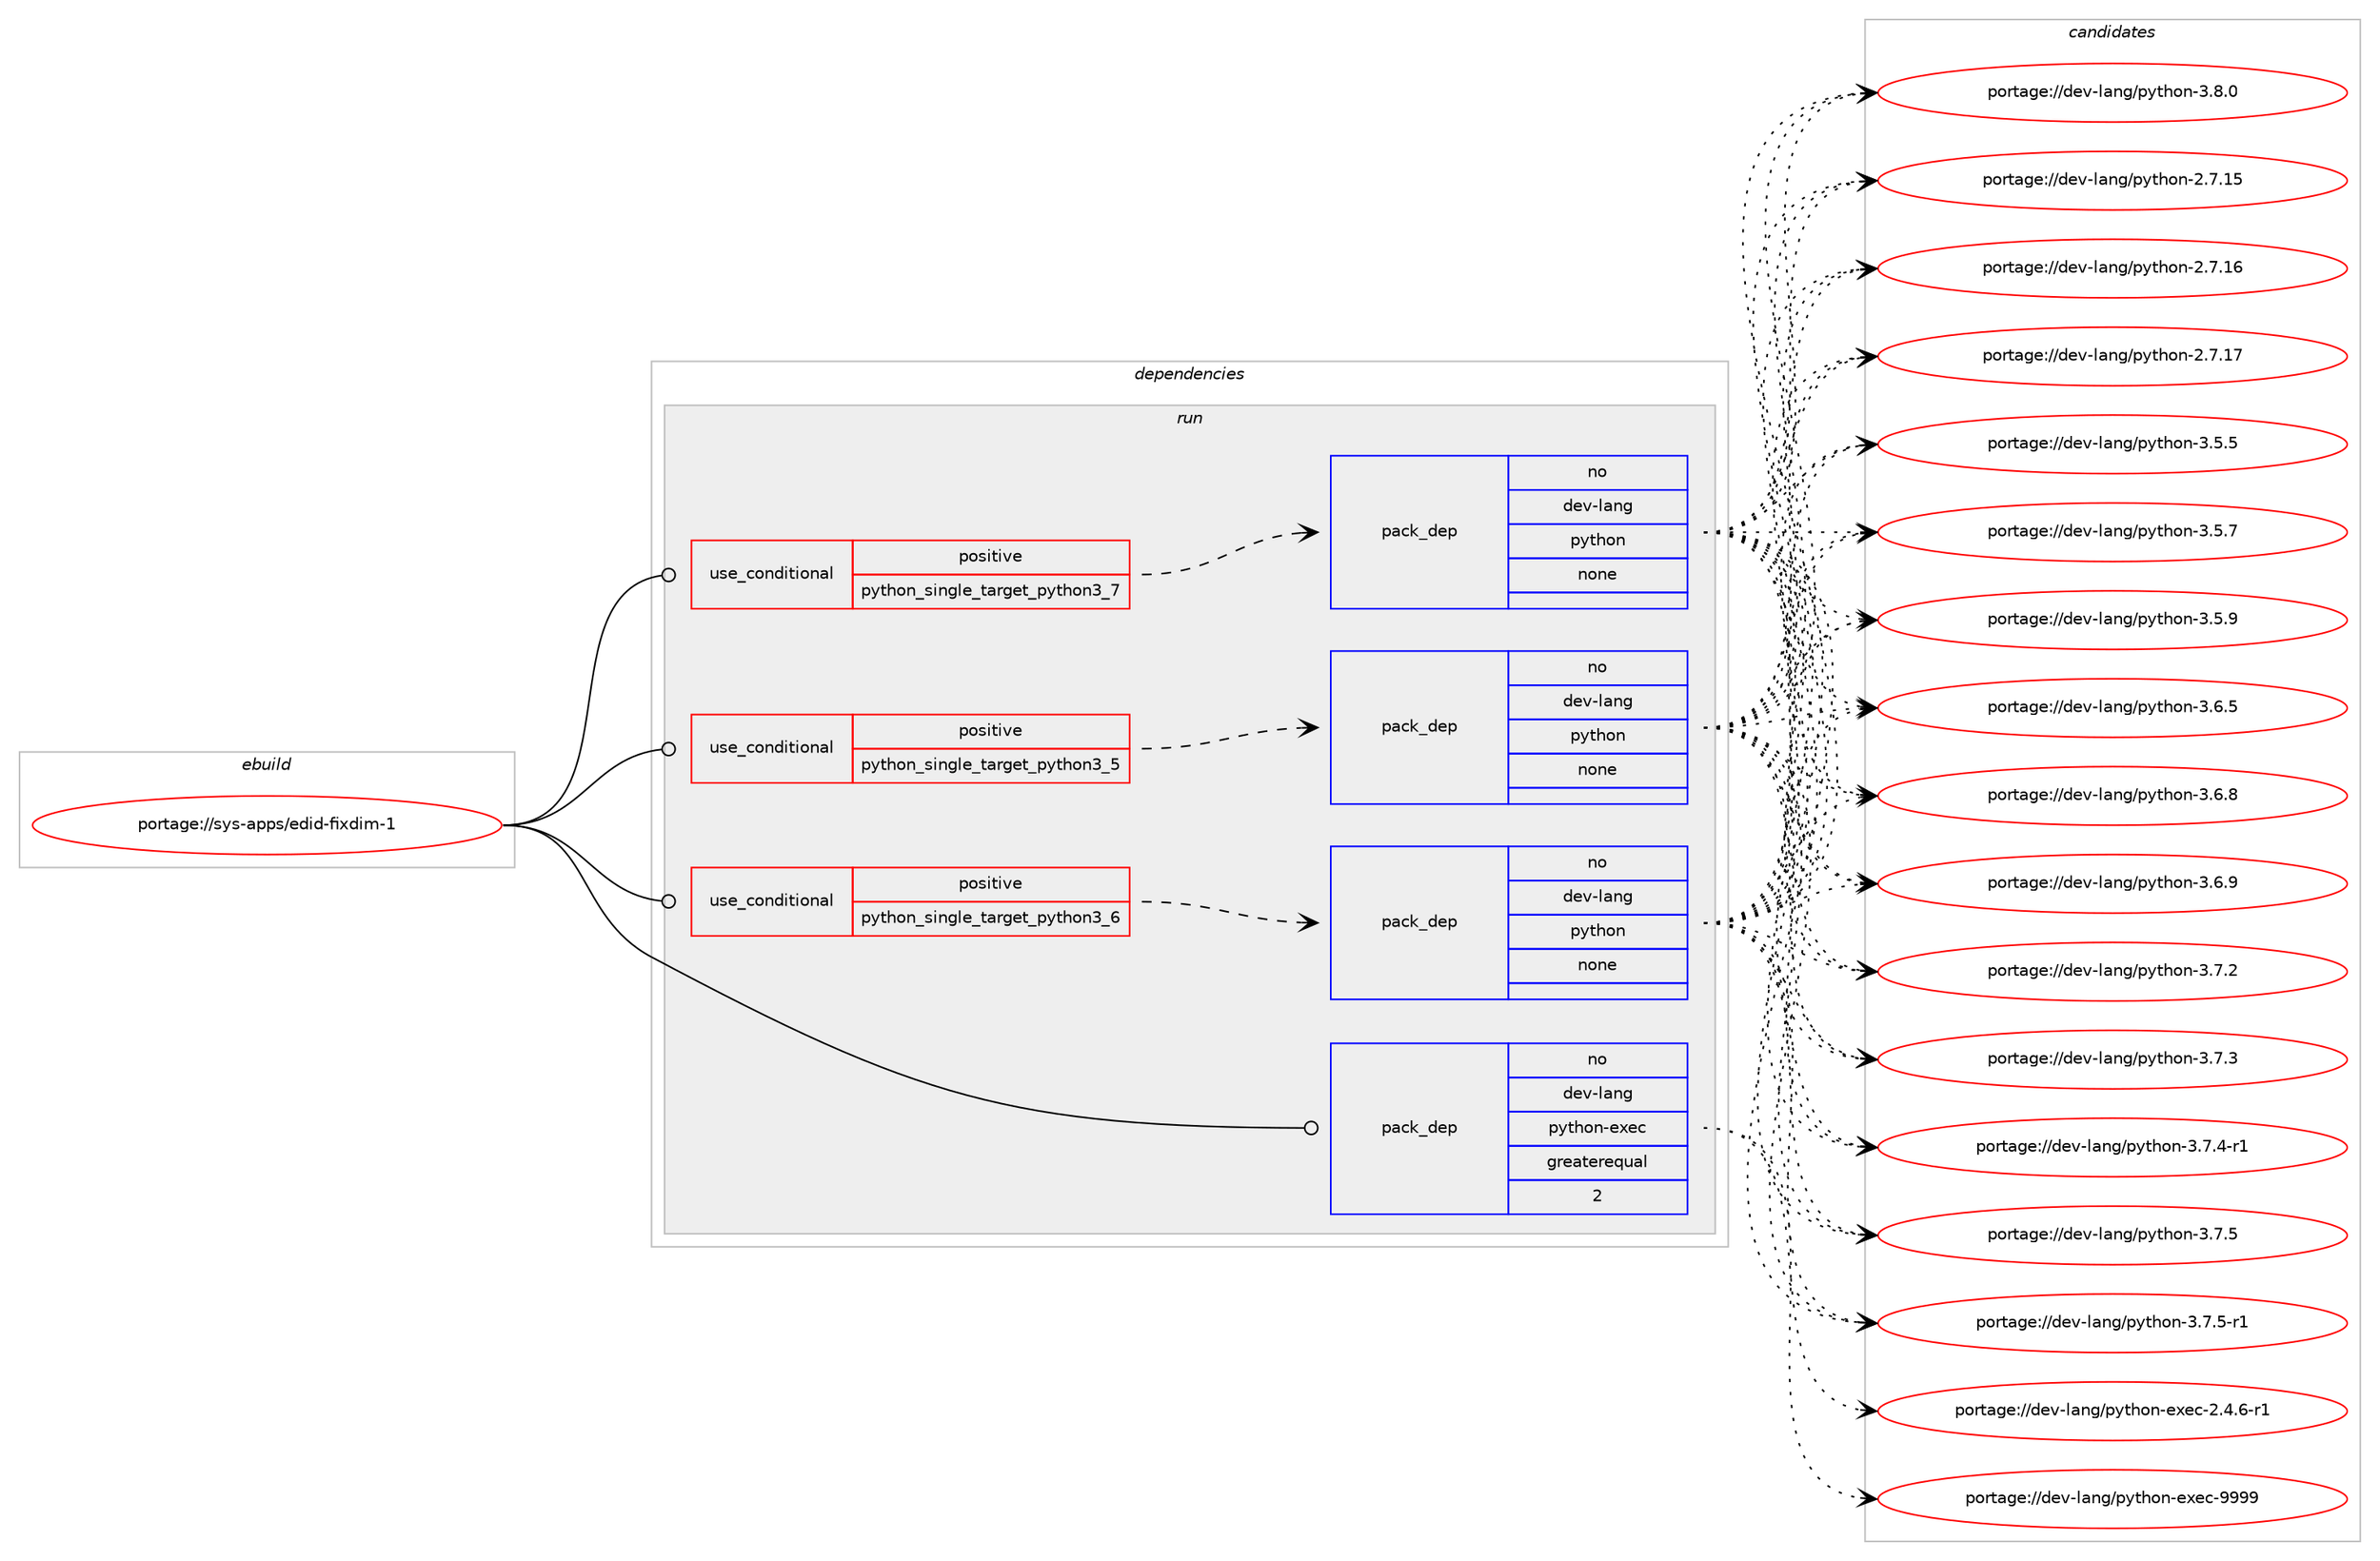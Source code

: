 digraph prolog {

# *************
# Graph options
# *************

newrank=true;
concentrate=true;
compound=true;
graph [rankdir=LR,fontname=Helvetica,fontsize=10,ranksep=1.5];#, ranksep=2.5, nodesep=0.2];
edge  [arrowhead=vee];
node  [fontname=Helvetica,fontsize=10];

# **********
# The ebuild
# **********

subgraph cluster_leftcol {
color=gray;
rank=same;
label=<<i>ebuild</i>>;
id [label="portage://sys-apps/edid-fixdim-1", color=red, width=4, href="../sys-apps/edid-fixdim-1.svg"];
}

# ****************
# The dependencies
# ****************

subgraph cluster_midcol {
color=gray;
label=<<i>dependencies</i>>;
subgraph cluster_compile {
fillcolor="#eeeeee";
style=filled;
label=<<i>compile</i>>;
}
subgraph cluster_compileandrun {
fillcolor="#eeeeee";
style=filled;
label=<<i>compile and run</i>>;
}
subgraph cluster_run {
fillcolor="#eeeeee";
style=filled;
label=<<i>run</i>>;
subgraph cond98898 {
dependency407309 [label=<<TABLE BORDER="0" CELLBORDER="1" CELLSPACING="0" CELLPADDING="4"><TR><TD ROWSPAN="3" CELLPADDING="10">use_conditional</TD></TR><TR><TD>positive</TD></TR><TR><TD>python_single_target_python3_5</TD></TR></TABLE>>, shape=none, color=red];
subgraph pack301596 {
dependency407310 [label=<<TABLE BORDER="0" CELLBORDER="1" CELLSPACING="0" CELLPADDING="4" WIDTH="220"><TR><TD ROWSPAN="6" CELLPADDING="30">pack_dep</TD></TR><TR><TD WIDTH="110">no</TD></TR><TR><TD>dev-lang</TD></TR><TR><TD>python</TD></TR><TR><TD>none</TD></TR><TR><TD></TD></TR></TABLE>>, shape=none, color=blue];
}
dependency407309:e -> dependency407310:w [weight=20,style="dashed",arrowhead="vee"];
}
id:e -> dependency407309:w [weight=20,style="solid",arrowhead="odot"];
subgraph cond98899 {
dependency407311 [label=<<TABLE BORDER="0" CELLBORDER="1" CELLSPACING="0" CELLPADDING="4"><TR><TD ROWSPAN="3" CELLPADDING="10">use_conditional</TD></TR><TR><TD>positive</TD></TR><TR><TD>python_single_target_python3_6</TD></TR></TABLE>>, shape=none, color=red];
subgraph pack301597 {
dependency407312 [label=<<TABLE BORDER="0" CELLBORDER="1" CELLSPACING="0" CELLPADDING="4" WIDTH="220"><TR><TD ROWSPAN="6" CELLPADDING="30">pack_dep</TD></TR><TR><TD WIDTH="110">no</TD></TR><TR><TD>dev-lang</TD></TR><TR><TD>python</TD></TR><TR><TD>none</TD></TR><TR><TD></TD></TR></TABLE>>, shape=none, color=blue];
}
dependency407311:e -> dependency407312:w [weight=20,style="dashed",arrowhead="vee"];
}
id:e -> dependency407311:w [weight=20,style="solid",arrowhead="odot"];
subgraph cond98900 {
dependency407313 [label=<<TABLE BORDER="0" CELLBORDER="1" CELLSPACING="0" CELLPADDING="4"><TR><TD ROWSPAN="3" CELLPADDING="10">use_conditional</TD></TR><TR><TD>positive</TD></TR><TR><TD>python_single_target_python3_7</TD></TR></TABLE>>, shape=none, color=red];
subgraph pack301598 {
dependency407314 [label=<<TABLE BORDER="0" CELLBORDER="1" CELLSPACING="0" CELLPADDING="4" WIDTH="220"><TR><TD ROWSPAN="6" CELLPADDING="30">pack_dep</TD></TR><TR><TD WIDTH="110">no</TD></TR><TR><TD>dev-lang</TD></TR><TR><TD>python</TD></TR><TR><TD>none</TD></TR><TR><TD></TD></TR></TABLE>>, shape=none, color=blue];
}
dependency407313:e -> dependency407314:w [weight=20,style="dashed",arrowhead="vee"];
}
id:e -> dependency407313:w [weight=20,style="solid",arrowhead="odot"];
subgraph pack301599 {
dependency407315 [label=<<TABLE BORDER="0" CELLBORDER="1" CELLSPACING="0" CELLPADDING="4" WIDTH="220"><TR><TD ROWSPAN="6" CELLPADDING="30">pack_dep</TD></TR><TR><TD WIDTH="110">no</TD></TR><TR><TD>dev-lang</TD></TR><TR><TD>python-exec</TD></TR><TR><TD>greaterequal</TD></TR><TR><TD>2</TD></TR></TABLE>>, shape=none, color=blue];
}
id:e -> dependency407315:w [weight=20,style="solid",arrowhead="odot"];
}
}

# **************
# The candidates
# **************

subgraph cluster_choices {
rank=same;
color=gray;
label=<<i>candidates</i>>;

subgraph choice301596 {
color=black;
nodesep=1;
choiceportage10010111845108971101034711212111610411111045504655464953 [label="portage://dev-lang/python-2.7.15", color=red, width=4,href="../dev-lang/python-2.7.15.svg"];
choiceportage10010111845108971101034711212111610411111045504655464954 [label="portage://dev-lang/python-2.7.16", color=red, width=4,href="../dev-lang/python-2.7.16.svg"];
choiceportage10010111845108971101034711212111610411111045504655464955 [label="portage://dev-lang/python-2.7.17", color=red, width=4,href="../dev-lang/python-2.7.17.svg"];
choiceportage100101118451089711010347112121116104111110455146534653 [label="portage://dev-lang/python-3.5.5", color=red, width=4,href="../dev-lang/python-3.5.5.svg"];
choiceportage100101118451089711010347112121116104111110455146534655 [label="portage://dev-lang/python-3.5.7", color=red, width=4,href="../dev-lang/python-3.5.7.svg"];
choiceportage100101118451089711010347112121116104111110455146534657 [label="portage://dev-lang/python-3.5.9", color=red, width=4,href="../dev-lang/python-3.5.9.svg"];
choiceportage100101118451089711010347112121116104111110455146544653 [label="portage://dev-lang/python-3.6.5", color=red, width=4,href="../dev-lang/python-3.6.5.svg"];
choiceportage100101118451089711010347112121116104111110455146544656 [label="portage://dev-lang/python-3.6.8", color=red, width=4,href="../dev-lang/python-3.6.8.svg"];
choiceportage100101118451089711010347112121116104111110455146544657 [label="portage://dev-lang/python-3.6.9", color=red, width=4,href="../dev-lang/python-3.6.9.svg"];
choiceportage100101118451089711010347112121116104111110455146554650 [label="portage://dev-lang/python-3.7.2", color=red, width=4,href="../dev-lang/python-3.7.2.svg"];
choiceportage100101118451089711010347112121116104111110455146554651 [label="portage://dev-lang/python-3.7.3", color=red, width=4,href="../dev-lang/python-3.7.3.svg"];
choiceportage1001011184510897110103471121211161041111104551465546524511449 [label="portage://dev-lang/python-3.7.4-r1", color=red, width=4,href="../dev-lang/python-3.7.4-r1.svg"];
choiceportage100101118451089711010347112121116104111110455146554653 [label="portage://dev-lang/python-3.7.5", color=red, width=4,href="../dev-lang/python-3.7.5.svg"];
choiceportage1001011184510897110103471121211161041111104551465546534511449 [label="portage://dev-lang/python-3.7.5-r1", color=red, width=4,href="../dev-lang/python-3.7.5-r1.svg"];
choiceportage100101118451089711010347112121116104111110455146564648 [label="portage://dev-lang/python-3.8.0", color=red, width=4,href="../dev-lang/python-3.8.0.svg"];
dependency407310:e -> choiceportage10010111845108971101034711212111610411111045504655464953:w [style=dotted,weight="100"];
dependency407310:e -> choiceportage10010111845108971101034711212111610411111045504655464954:w [style=dotted,weight="100"];
dependency407310:e -> choiceportage10010111845108971101034711212111610411111045504655464955:w [style=dotted,weight="100"];
dependency407310:e -> choiceportage100101118451089711010347112121116104111110455146534653:w [style=dotted,weight="100"];
dependency407310:e -> choiceportage100101118451089711010347112121116104111110455146534655:w [style=dotted,weight="100"];
dependency407310:e -> choiceportage100101118451089711010347112121116104111110455146534657:w [style=dotted,weight="100"];
dependency407310:e -> choiceportage100101118451089711010347112121116104111110455146544653:w [style=dotted,weight="100"];
dependency407310:e -> choiceportage100101118451089711010347112121116104111110455146544656:w [style=dotted,weight="100"];
dependency407310:e -> choiceportage100101118451089711010347112121116104111110455146544657:w [style=dotted,weight="100"];
dependency407310:e -> choiceportage100101118451089711010347112121116104111110455146554650:w [style=dotted,weight="100"];
dependency407310:e -> choiceportage100101118451089711010347112121116104111110455146554651:w [style=dotted,weight="100"];
dependency407310:e -> choiceportage1001011184510897110103471121211161041111104551465546524511449:w [style=dotted,weight="100"];
dependency407310:e -> choiceportage100101118451089711010347112121116104111110455146554653:w [style=dotted,weight="100"];
dependency407310:e -> choiceportage1001011184510897110103471121211161041111104551465546534511449:w [style=dotted,weight="100"];
dependency407310:e -> choiceportage100101118451089711010347112121116104111110455146564648:w [style=dotted,weight="100"];
}
subgraph choice301597 {
color=black;
nodesep=1;
choiceportage10010111845108971101034711212111610411111045504655464953 [label="portage://dev-lang/python-2.7.15", color=red, width=4,href="../dev-lang/python-2.7.15.svg"];
choiceportage10010111845108971101034711212111610411111045504655464954 [label="portage://dev-lang/python-2.7.16", color=red, width=4,href="../dev-lang/python-2.7.16.svg"];
choiceportage10010111845108971101034711212111610411111045504655464955 [label="portage://dev-lang/python-2.7.17", color=red, width=4,href="../dev-lang/python-2.7.17.svg"];
choiceportage100101118451089711010347112121116104111110455146534653 [label="portage://dev-lang/python-3.5.5", color=red, width=4,href="../dev-lang/python-3.5.5.svg"];
choiceportage100101118451089711010347112121116104111110455146534655 [label="portage://dev-lang/python-3.5.7", color=red, width=4,href="../dev-lang/python-3.5.7.svg"];
choiceportage100101118451089711010347112121116104111110455146534657 [label="portage://dev-lang/python-3.5.9", color=red, width=4,href="../dev-lang/python-3.5.9.svg"];
choiceportage100101118451089711010347112121116104111110455146544653 [label="portage://dev-lang/python-3.6.5", color=red, width=4,href="../dev-lang/python-3.6.5.svg"];
choiceportage100101118451089711010347112121116104111110455146544656 [label="portage://dev-lang/python-3.6.8", color=red, width=4,href="../dev-lang/python-3.6.8.svg"];
choiceportage100101118451089711010347112121116104111110455146544657 [label="portage://dev-lang/python-3.6.9", color=red, width=4,href="../dev-lang/python-3.6.9.svg"];
choiceportage100101118451089711010347112121116104111110455146554650 [label="portage://dev-lang/python-3.7.2", color=red, width=4,href="../dev-lang/python-3.7.2.svg"];
choiceportage100101118451089711010347112121116104111110455146554651 [label="portage://dev-lang/python-3.7.3", color=red, width=4,href="../dev-lang/python-3.7.3.svg"];
choiceportage1001011184510897110103471121211161041111104551465546524511449 [label="portage://dev-lang/python-3.7.4-r1", color=red, width=4,href="../dev-lang/python-3.7.4-r1.svg"];
choiceportage100101118451089711010347112121116104111110455146554653 [label="portage://dev-lang/python-3.7.5", color=red, width=4,href="../dev-lang/python-3.7.5.svg"];
choiceportage1001011184510897110103471121211161041111104551465546534511449 [label="portage://dev-lang/python-3.7.5-r1", color=red, width=4,href="../dev-lang/python-3.7.5-r1.svg"];
choiceportage100101118451089711010347112121116104111110455146564648 [label="portage://dev-lang/python-3.8.0", color=red, width=4,href="../dev-lang/python-3.8.0.svg"];
dependency407312:e -> choiceportage10010111845108971101034711212111610411111045504655464953:w [style=dotted,weight="100"];
dependency407312:e -> choiceportage10010111845108971101034711212111610411111045504655464954:w [style=dotted,weight="100"];
dependency407312:e -> choiceportage10010111845108971101034711212111610411111045504655464955:w [style=dotted,weight="100"];
dependency407312:e -> choiceportage100101118451089711010347112121116104111110455146534653:w [style=dotted,weight="100"];
dependency407312:e -> choiceportage100101118451089711010347112121116104111110455146534655:w [style=dotted,weight="100"];
dependency407312:e -> choiceportage100101118451089711010347112121116104111110455146534657:w [style=dotted,weight="100"];
dependency407312:e -> choiceportage100101118451089711010347112121116104111110455146544653:w [style=dotted,weight="100"];
dependency407312:e -> choiceportage100101118451089711010347112121116104111110455146544656:w [style=dotted,weight="100"];
dependency407312:e -> choiceportage100101118451089711010347112121116104111110455146544657:w [style=dotted,weight="100"];
dependency407312:e -> choiceportage100101118451089711010347112121116104111110455146554650:w [style=dotted,weight="100"];
dependency407312:e -> choiceportage100101118451089711010347112121116104111110455146554651:w [style=dotted,weight="100"];
dependency407312:e -> choiceportage1001011184510897110103471121211161041111104551465546524511449:w [style=dotted,weight="100"];
dependency407312:e -> choiceportage100101118451089711010347112121116104111110455146554653:w [style=dotted,weight="100"];
dependency407312:e -> choiceportage1001011184510897110103471121211161041111104551465546534511449:w [style=dotted,weight="100"];
dependency407312:e -> choiceportage100101118451089711010347112121116104111110455146564648:w [style=dotted,weight="100"];
}
subgraph choice301598 {
color=black;
nodesep=1;
choiceportage10010111845108971101034711212111610411111045504655464953 [label="portage://dev-lang/python-2.7.15", color=red, width=4,href="../dev-lang/python-2.7.15.svg"];
choiceportage10010111845108971101034711212111610411111045504655464954 [label="portage://dev-lang/python-2.7.16", color=red, width=4,href="../dev-lang/python-2.7.16.svg"];
choiceportage10010111845108971101034711212111610411111045504655464955 [label="portage://dev-lang/python-2.7.17", color=red, width=4,href="../dev-lang/python-2.7.17.svg"];
choiceportage100101118451089711010347112121116104111110455146534653 [label="portage://dev-lang/python-3.5.5", color=red, width=4,href="../dev-lang/python-3.5.5.svg"];
choiceportage100101118451089711010347112121116104111110455146534655 [label="portage://dev-lang/python-3.5.7", color=red, width=4,href="../dev-lang/python-3.5.7.svg"];
choiceportage100101118451089711010347112121116104111110455146534657 [label="portage://dev-lang/python-3.5.9", color=red, width=4,href="../dev-lang/python-3.5.9.svg"];
choiceportage100101118451089711010347112121116104111110455146544653 [label="portage://dev-lang/python-3.6.5", color=red, width=4,href="../dev-lang/python-3.6.5.svg"];
choiceportage100101118451089711010347112121116104111110455146544656 [label="portage://dev-lang/python-3.6.8", color=red, width=4,href="../dev-lang/python-3.6.8.svg"];
choiceportage100101118451089711010347112121116104111110455146544657 [label="portage://dev-lang/python-3.6.9", color=red, width=4,href="../dev-lang/python-3.6.9.svg"];
choiceportage100101118451089711010347112121116104111110455146554650 [label="portage://dev-lang/python-3.7.2", color=red, width=4,href="../dev-lang/python-3.7.2.svg"];
choiceportage100101118451089711010347112121116104111110455146554651 [label="portage://dev-lang/python-3.7.3", color=red, width=4,href="../dev-lang/python-3.7.3.svg"];
choiceportage1001011184510897110103471121211161041111104551465546524511449 [label="portage://dev-lang/python-3.7.4-r1", color=red, width=4,href="../dev-lang/python-3.7.4-r1.svg"];
choiceportage100101118451089711010347112121116104111110455146554653 [label="portage://dev-lang/python-3.7.5", color=red, width=4,href="../dev-lang/python-3.7.5.svg"];
choiceportage1001011184510897110103471121211161041111104551465546534511449 [label="portage://dev-lang/python-3.7.5-r1", color=red, width=4,href="../dev-lang/python-3.7.5-r1.svg"];
choiceportage100101118451089711010347112121116104111110455146564648 [label="portage://dev-lang/python-3.8.0", color=red, width=4,href="../dev-lang/python-3.8.0.svg"];
dependency407314:e -> choiceportage10010111845108971101034711212111610411111045504655464953:w [style=dotted,weight="100"];
dependency407314:e -> choiceportage10010111845108971101034711212111610411111045504655464954:w [style=dotted,weight="100"];
dependency407314:e -> choiceportage10010111845108971101034711212111610411111045504655464955:w [style=dotted,weight="100"];
dependency407314:e -> choiceportage100101118451089711010347112121116104111110455146534653:w [style=dotted,weight="100"];
dependency407314:e -> choiceportage100101118451089711010347112121116104111110455146534655:w [style=dotted,weight="100"];
dependency407314:e -> choiceportage100101118451089711010347112121116104111110455146534657:w [style=dotted,weight="100"];
dependency407314:e -> choiceportage100101118451089711010347112121116104111110455146544653:w [style=dotted,weight="100"];
dependency407314:e -> choiceportage100101118451089711010347112121116104111110455146544656:w [style=dotted,weight="100"];
dependency407314:e -> choiceportage100101118451089711010347112121116104111110455146544657:w [style=dotted,weight="100"];
dependency407314:e -> choiceportage100101118451089711010347112121116104111110455146554650:w [style=dotted,weight="100"];
dependency407314:e -> choiceportage100101118451089711010347112121116104111110455146554651:w [style=dotted,weight="100"];
dependency407314:e -> choiceportage1001011184510897110103471121211161041111104551465546524511449:w [style=dotted,weight="100"];
dependency407314:e -> choiceportage100101118451089711010347112121116104111110455146554653:w [style=dotted,weight="100"];
dependency407314:e -> choiceportage1001011184510897110103471121211161041111104551465546534511449:w [style=dotted,weight="100"];
dependency407314:e -> choiceportage100101118451089711010347112121116104111110455146564648:w [style=dotted,weight="100"];
}
subgraph choice301599 {
color=black;
nodesep=1;
choiceportage10010111845108971101034711212111610411111045101120101994550465246544511449 [label="portage://dev-lang/python-exec-2.4.6-r1", color=red, width=4,href="../dev-lang/python-exec-2.4.6-r1.svg"];
choiceportage10010111845108971101034711212111610411111045101120101994557575757 [label="portage://dev-lang/python-exec-9999", color=red, width=4,href="../dev-lang/python-exec-9999.svg"];
dependency407315:e -> choiceportage10010111845108971101034711212111610411111045101120101994550465246544511449:w [style=dotted,weight="100"];
dependency407315:e -> choiceportage10010111845108971101034711212111610411111045101120101994557575757:w [style=dotted,weight="100"];
}
}

}
